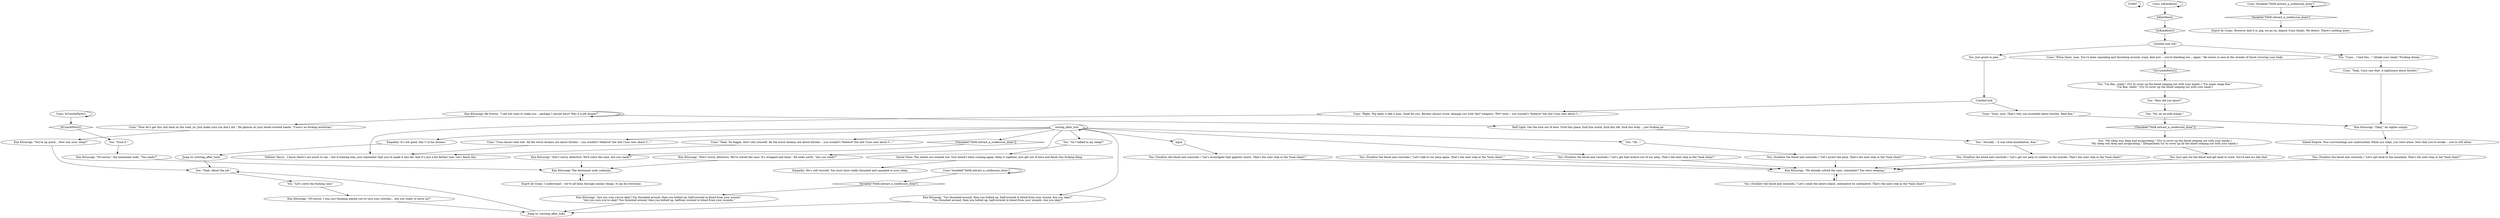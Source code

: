 # SEAFORT INT / AFTERDOLORES TALK
# Load to this from dream seafort dolores dei dialogue end.
# ==================================================
digraph G {
	  0 [label="START"];
	  1 [label="input"];
	  2 [label="You: (Swallow the blood and conclude.) \"Let's comb the entire island, centimetre by centimetre. That's the next step in the *task chain*.\""];
	  3 [label="You: \"Oh...\""];
	  4 [label="You: (Swallow the blood and conclude.) \"Let's get back to the mainland. That's the next step in the *task chain*.\""];
	  5 [label="Half Light: Get the fuck out of here. Fuck this place, fuck this world, fuck this life, fuck this body -- just fucking go."];
	  6 [label="You: \"Yeah. About the job.\""];
	  7 [label="resting_after_hub"];
	  8 [label="You: \"Let's solve the fucking case.\""];
	  9 [label="Cuno: Variable[\"TASK.extract_a_confession_done\"]"];
	  10 [label="Variable[\"TASK.extract_a_confession_done\"]", shape=diamond];
	  11 [label="!(Variable[\"TASK.extract_a_confession_done\"])", shape=diamond];
	  12 [label="You: \"Actually -- it was total annihilation, Kim.\""];
	  13 [label="Savoir Faire: The sheets are stained red. Your blood's been running again. Keep it together. Just get out of here and finish this fucking thing."];
	  14 [label="Cuno: \"Yeah. No biggie, don't shit yourself. All the worst dreams are about bitches -- you wouldn't *believe* the shit Cuno sees about C...\""];
	  15 [label="You: (Swallow the blood and conclude.) \"Let's get that motive out of our perp. That's the next step in the *task chain*.\""];
	  16 [label="You: \"My sleep was deep and invigorating.\" (Try to cover up the blood seeping out with your hands.)\n\"My sleep was deep and invigorating.\" (Desperately try to cover up all the blood seeping out with your hands.) "];
	  17 [label="Kim Kitsuragi: \"Are you sure you're okay? You thrashed around, then you bolted up, half-covered in blood from your wound.\"\n\"Are you sure you're okay? You thrashed around, then you bolted up, halfway covered in blood from your wounds.\""];
	  18 [label="Kim Kitsuragi: \"Don't worry, detective. We've solved the case. It's wrapped and done.\" He looks north. \"Are you ready?\""];
	  19 [label="You: (Swallow the blood and conclude.) \"Let's get our perp to confess to the murder. That's the next step in the *task chain*.\""];
	  20 [label="Kim Kitsuragi: He frowns. \"I did not want to wake you -- perhaps I should have? Was it a job dream?\""];
	  21 [label="You: \"No, an ex-wife dream.\""];
	  22 [label="Cuno: \"Cuno knows that shit. All the worst dreams are about bitches -- you wouldn't *believe* the shit Cuno sees about C...\""];
	  23 [label="You: (Swallow the blood and conclude.) \"Let's investigate that gigantic insect. That's the next step in the *task chain*.\""];
	  24 [label="Cuno: IsKimHere()"];
	  25 [label="IsKimHere()", shape=diamond];
	  26 [label="!(IsKimHere())", shape=diamond];
	  27 [label="Kim Kitsuragi: \"You're up quick... How was your sleep?\""];
	  28 [label="Esprit de Corps: However bad it is, pig, we go on, deputy Cuno thinks. We detect. There's nothing more."];
	  29 [label="Kim Kitsuragi: \"We already solved the case, remember? You were sleeping.\""];
	  30 [label="Kim Kitsuragi: \"Okay,\" he replies simply."];
	  31 [label="Untitled hub (02)"];
	  32 [label="Cuno: IsCunoInParty()"];
	  33 [label="IsCunoInParty()", shape=diamond];
	  34 [label="!(IsCunoInParty())", shape=diamond];
	  35 [label="Untitled hub"];
	  36 [label="Cuno: \"Right. Pig takes it like a man. Good for you. Bitches always tryna' damage you with *psi* weapons. *Psi* style -- you wouldn't *believe* the shit Cuno sees about C...\""];
	  37 [label="You: \"Cuno... I had this...\" (Shake your head) \"Fucking dream...\""];
	  38 [label="You: Just grunt in pain."];
	  39 [label="You: \"So I talked in my sleep?\""];
	  40 [label="You: Just spit out the blood and get back to work. You're bad ass like that."];
	  41 [label="Kim Kitsuragi: \"Of course. I was just thinking maybe you've torn your stitches... Are you ready to move on?\""];
	  42 [label="Cuno: Variable[\"TASK.extract_a_confession_done\"]"];
	  43 [label="Variable[\"TASK.extract_a_confession_done\"]", shape=diamond];
	  44 [label="!(Variable[\"TASK.extract_a_confession_done\"])", shape=diamond];
	  45 [label="Kim Kitsuragi: The lieutenant nods solemnly."];
	  46 [label="Jump to: [resting_after_hub]"];
	  47 [label="Cuno: \"Now let's get this shit back on the road, yo. Just make sure you don't die.\" He glances at your blood-covered hands. \"Cuno's no fucking mortician.\""];
	  48 [label="You: \"Fuck it.\""];
	  49 [label="Cuno: \"Whoa there, man. You've been squealing and thrashing around, crazy. And now -- you're bleeding too... again.\" He stares in awe at the streaks of blood covering your body."];
	  50 [label="You: \"How did you know?\""];
	  51 [label="Cuno: \"Sure, sure. That's why you mumbled about bitches. Real fine.\""];
	  52 [label="You: \"I'm fine, really.\" (Try to cover up the blood seeping out with your hands.) \"I'm super mega fine.\"\n\"I'm fine, really.\" (Try to cover up the blood seeping out with your hand.) "];
	  53 [label="Inland Empire: Your surroundings are undisturbed. While you slept, you were alone. Now that you're awake -- you're still alone."];
	  54 [label="Empathy: He's still worried. You must have really thrashed and squealed in your sleep."];
	  55 [label="Volition: Harry... I know there's not much to say -- but if nothing else, just remember that you've made it this far. And it's just a bit farther now. Let's finish this."];
	  56 [label="Empathy: It's not good, this C in his dreams."];
	  57 [label="You: (Swallow the blood and conclude.) \"Let's arrest the perp. That's the next step in the *task chain*.\""];
	  58 [label="Kim Kitsuragi: \"You thrashed around, then you bolted up, half-covered in blood from your wound. Are you okay?\"\n\"You thrashed around, then you bolted up, half-covered in blood from your wounds. Are you okay?\""];
	  59 [label="You: (Swallow the blood and conclude.) \"Let's talk to our perp again. That's the next step in the *task chain*.\""];
	  60 [label="Kim Kitsuragi: \"Of course,\" the lieutenant nods. \"You ready?\""];
	  61 [label="Jump to: [resting_after_hub]"];
	  62 [label="Kim Kitsuragi: \"Don't worry, detective. We'll solve the case. Are you ready?\""];
	  63 [label="Esprit de Corps: I understand -- we've all been through similar things. It can be overcome."];
	  64 [label="Cuno: \"Yeah, Cuno saw that. A nightmare about bitches.\""];
	  0 -> 0
	  1 -> 23
	  2 -> 29
	  3 -> 57
	  4 -> 29
	  5 -> 12
	  6 -> 8
	  7 -> 1
	  7 -> 3
	  7 -> 7
	  7 -> 39
	  7 -> 11
	  7 -> 14
	  7 -> 15
	  7 -> 18
	  7 -> 22
	  7 -> 56
	  7 -> 58
	  8 -> 41
	  9 -> 9
	  9 -> 10
	  10 -> 17
	  11 -> 62
	  12 -> 19
	  13 -> 54
	  14 -> 55
	  15 -> 29
	  16 -> 40
	  17 -> 61
	  18 -> 45
	  19 -> 29
	  20 -> 20
	  20 -> 5
	  20 -> 47
	  21 -> 44
	  22 -> 55
	  23 -> 29
	  24 -> 24
	  24 -> 25
	  25 -> 26
	  26 -> 31
	  27 -> 6
	  29 -> 2
	  30 -> 53
	  31 -> 49
	  31 -> 37
	  31 -> 38
	  32 -> 32
	  32 -> 33
	  33 -> 48
	  34 -> 52
	  35 -> 51
	  35 -> 36
	  36 -> 55
	  37 -> 64
	  38 -> 35
	  39 -> 13
	  40 -> 29
	  41 -> 61
	  42 -> 42
	  42 -> 43
	  43 -> 28
	  44 -> 16
	  45 -> 63
	  46 -> 6
	  47 -> 27
	  48 -> 60
	  49 -> 34
	  50 -> 21
	  51 -> 30
	  52 -> 50
	  53 -> 4
	  56 -> 46
	  57 -> 29
	  58 -> 61
	  59 -> 29
	  60 -> 45
	  61 -> 6
	  62 -> 45
	  63 -> 45
	  64 -> 30
}

